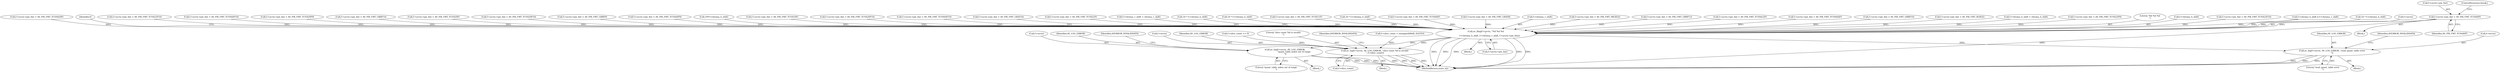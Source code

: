 digraph "0_FFmpeg_547d690d676064069d44703a1917e0dab7e33445@pointer" {
"1000401" [label="(Call,f->avctx->pix_fmt = AV_PIX_FMT_YUV440P)"];
"1000813" [label="(Call,av_dlog(f->avctx, \"%d %d %d\n\",\n            f->chroma_h_shift, f->chroma_v_shift, f->avctx->pix_fmt))"];
"1000848" [label="(Call,av_log(f->avctx, AV_LOG_ERROR, \"read_quant_table error\n\"))"];
"1000954" [label="(Call,av_log(f->avctx, AV_LOG_ERROR, \"slice count %d is invalid\n\", f->slice_count))"];
"1001214" [label="(Call,av_log(f->avctx, AV_LOG_ERROR,\n                           \"quant_table_index out of range\n\"))"];
"1000553" [label="(Call,f->avctx->pix_fmt = AV_PIX_FMT_YUV422P9)"];
"1000817" [label="(Literal,\"%d %d %d\n\")"];
"1000818" [label="(Call,f->chroma_h_shift)"];
"1000616" [label="(Call,f->avctx->pix_fmt = AV_PIX_FMT_YUV422P10)"];
"1000941" [label="(Call,f->slice_count > (unsigned)MAX_SLICES)"];
"1000702" [label="(Call,f->chroma_h_shift || f->chroma_v_shift)"];
"1001214" [label="(Call,av_log(f->avctx, AV_LOG_ERROR,\n                           \"quant_table_index out of range\n\"))"];
"1000647" [label="(Call,16 * f->chroma_h_shift)"];
"1000814" [label="(Call,f->avctx)"];
"1000401" [label="(Call,f->avctx->pix_fmt = AV_PIX_FMT_YUV440P)"];
"1000499" [label="(Call,f->avctx->pix_fmt = AV_PIX_FMT_YUVA420P)"];
"1000832" [label="(Identifier,f)"];
"1000666" [label="(Call,f->avctx->pix_fmt = AV_PIX_FMT_YUV422P16)"];
"1000390" [label="(Block,)"];
"1000402" [label="(Call,f->avctx->pix_fmt)"];
"1001219" [label="(Literal,\"quant_table_index out of range\n\")"];
"1001215" [label="(Call,f->avctx)"];
"1000657" [label="(Call,f->avctx->pix_fmt = AV_PIX_FMT_YUV444P16)"];
"1000853" [label="(Literal,\"read_quant_table error\n\")"];
"1000847" [label="(Block,)"];
"1001213" [label="(Block,)"];
"1001295" [label="(MethodReturn,static int)"];
"1000562" [label="(Call,f->avctx->pix_fmt = AV_PIX_FMT_YUV420P9)"];
"1000813" [label="(Call,av_dlog(f->avctx, \"%d %d %d\n\",\n            f->chroma_h_shift, f->chroma_v_shift, f->avctx->pix_fmt))"];
"1000775" [label="(Call,f->avctx->pix_fmt = AV_PIX_FMT_GBRP14)"];
"1000419" [label="(Call,f->avctx->pix_fmt = AV_PIX_FMT_YUV420P)"];
"1000625" [label="(Call,f->avctx->pix_fmt = AV_PIX_FMT_YUV420P10)"];
"1000727" [label="(Call,f->avctx->pix_fmt = AV_PIX_FMT_GBRP9)"];
"1000855" [label="(Identifier,AVERROR_INVALIDDATA)"];
"1000955" [label="(Call,f->avctx)"];
"1000544" [label="(Call,f->avctx->pix_fmt = AV_PIX_FMT_YUV444P9)"];
"1000471" [label="(Call,16*f->chroma_h_shift)"];
"1000408" [label="(ControlStructure,break;)"];
"1000437" [label="(Call,f->avctx->pix_fmt = AV_PIX_FMT_YUV410P)"];
"1000675" [label="(Call,f->avctx->pix_fmt = AV_PIX_FMT_YUV420P16)"];
"1000954" [label="(Call,av_log(f->avctx, AV_LOG_ERROR, \"slice count %d is invalid\n\", f->slice_count))"];
"1000607" [label="(Call,f->avctx->pix_fmt = AV_PIX_FMT_YUV444P10)"];
"1000958" [label="(Identifier,AV_LOG_ERROR)"];
"1000358" [label="(Call,f->avctx->pix_fmt = AV_PIX_FMT_GRAY16)"];
"1000410" [label="(Call,f->avctx->pix_fmt = AV_PIX_FMT_YUV422P)"];
"1000104" [label="(Block,)"];
"1000305" [label="(Call,f->chroma_v_shift = chroma_v_shift)"];
"1000849" [label="(Call,f->avctx)"];
"1000534" [label="(Call,16 * f->chroma_h_shift)"];
"1000382" [label="(Call,16 * f->chroma_h_shift)"];
"1000428" [label="(Call,f->avctx->pix_fmt = AV_PIX_FMT_YUV411P)"];
"1001218" [label="(Identifier,AV_LOG_ERROR)"];
"1000597" [label="(Call,16 * f->chroma_h_shift)"];
"1000392" [label="(Call,f->avctx->pix_fmt = AV_PIX_FMT_YUV444P)"];
"1000948" [label="(Call,f->slice_count <= 0)"];
"1000407" [label="(Identifier,AV_PIX_FMT_YUV440P)"];
"1000350" [label="(Call,f->avctx->pix_fmt = AV_PIX_FMT_GRAY8)"];
"1000821" [label="(Call,f->chroma_v_shift)"];
"1000852" [label="(Identifier,AV_LOG_ERROR)"];
"1000848" [label="(Call,av_log(f->avctx, AV_LOG_ERROR, \"read_quant_table error\n\"))"];
"1001221" [label="(Identifier,AVERROR_INVALIDDATA)"];
"1000795" [label="(Call,f->avctx->pix_fmt = AV_PIX_FMT_0RGB32)"];
"1000759" [label="(Call,f->avctx->pix_fmt = AV_PIX_FMT_GBRP12)"];
"1000490" [label="(Call,f->avctx->pix_fmt = AV_PIX_FMT_YUVA422P)"];
"1000481" [label="(Call,f->avctx->pix_fmt = AV_PIX_FMT_YUVA444P)"];
"1000959" [label="(Literal,\"slice count %d is invalid\n\")"];
"1000743" [label="(Call,f->avctx->pix_fmt = AV_PIX_FMT_GBRP10)"];
"1000964" [label="(Identifier,AVERROR_INVALIDDATA)"];
"1000787" [label="(Call,f->avctx->pix_fmt = AV_PIX_FMT_RGB32)"];
"1000953" [label="(Block,)"];
"1000960" [label="(Call,f->slice_count)"];
"1000300" [label="(Call,f->chroma_h_shift = chroma_h_shift)"];
"1000824" [label="(Call,f->avctx->pix_fmt)"];
"1000401" -> "1000390"  [label="AST: "];
"1000401" -> "1000407"  [label="CFG: "];
"1000402" -> "1000401"  [label="AST: "];
"1000407" -> "1000401"  [label="AST: "];
"1000408" -> "1000401"  [label="CFG: "];
"1000401" -> "1001295"  [label="DDG: "];
"1000401" -> "1000813"  [label="DDG: "];
"1000813" -> "1000104"  [label="AST: "];
"1000813" -> "1000824"  [label="CFG: "];
"1000814" -> "1000813"  [label="AST: "];
"1000817" -> "1000813"  [label="AST: "];
"1000818" -> "1000813"  [label="AST: "];
"1000821" -> "1000813"  [label="AST: "];
"1000824" -> "1000813"  [label="AST: "];
"1000832" -> "1000813"  [label="CFG: "];
"1000813" -> "1001295"  [label="DDG: "];
"1000813" -> "1001295"  [label="DDG: "];
"1000813" -> "1001295"  [label="DDG: "];
"1000813" -> "1001295"  [label="DDG: "];
"1000813" -> "1001295"  [label="DDG: "];
"1000597" -> "1000813"  [label="DDG: "];
"1000382" -> "1000813"  [label="DDG: "];
"1000534" -> "1000813"  [label="DDG: "];
"1000300" -> "1000813"  [label="DDG: "];
"1000647" -> "1000813"  [label="DDG: "];
"1000471" -> "1000813"  [label="DDG: "];
"1000702" -> "1000813"  [label="DDG: "];
"1000702" -> "1000813"  [label="DDG: "];
"1000305" -> "1000813"  [label="DDG: "];
"1000675" -> "1000813"  [label="DDG: "];
"1000350" -> "1000813"  [label="DDG: "];
"1000795" -> "1000813"  [label="DDG: "];
"1000657" -> "1000813"  [label="DDG: "];
"1000544" -> "1000813"  [label="DDG: "];
"1000727" -> "1000813"  [label="DDG: "];
"1000428" -> "1000813"  [label="DDG: "];
"1000787" -> "1000813"  [label="DDG: "];
"1000562" -> "1000813"  [label="DDG: "];
"1000625" -> "1000813"  [label="DDG: "];
"1000410" -> "1000813"  [label="DDG: "];
"1000616" -> "1000813"  [label="DDG: "];
"1000553" -> "1000813"  [label="DDG: "];
"1000775" -> "1000813"  [label="DDG: "];
"1000743" -> "1000813"  [label="DDG: "];
"1000759" -> "1000813"  [label="DDG: "];
"1000437" -> "1000813"  [label="DDG: "];
"1000607" -> "1000813"  [label="DDG: "];
"1000419" -> "1000813"  [label="DDG: "];
"1000392" -> "1000813"  [label="DDG: "];
"1000490" -> "1000813"  [label="DDG: "];
"1000499" -> "1000813"  [label="DDG: "];
"1000666" -> "1000813"  [label="DDG: "];
"1000481" -> "1000813"  [label="DDG: "];
"1000358" -> "1000813"  [label="DDG: "];
"1000813" -> "1000848"  [label="DDG: "];
"1000813" -> "1000954"  [label="DDG: "];
"1000813" -> "1001214"  [label="DDG: "];
"1000848" -> "1000847"  [label="AST: "];
"1000848" -> "1000853"  [label="CFG: "];
"1000849" -> "1000848"  [label="AST: "];
"1000852" -> "1000848"  [label="AST: "];
"1000853" -> "1000848"  [label="AST: "];
"1000855" -> "1000848"  [label="CFG: "];
"1000848" -> "1001295"  [label="DDG: "];
"1000848" -> "1001295"  [label="DDG: "];
"1000848" -> "1001295"  [label="DDG: "];
"1000954" -> "1000953"  [label="AST: "];
"1000954" -> "1000960"  [label="CFG: "];
"1000955" -> "1000954"  [label="AST: "];
"1000958" -> "1000954"  [label="AST: "];
"1000959" -> "1000954"  [label="AST: "];
"1000960" -> "1000954"  [label="AST: "];
"1000964" -> "1000954"  [label="CFG: "];
"1000954" -> "1001295"  [label="DDG: "];
"1000954" -> "1001295"  [label="DDG: "];
"1000954" -> "1001295"  [label="DDG: "];
"1000954" -> "1001295"  [label="DDG: "];
"1000941" -> "1000954"  [label="DDG: "];
"1000948" -> "1000954"  [label="DDG: "];
"1001214" -> "1001213"  [label="AST: "];
"1001214" -> "1001219"  [label="CFG: "];
"1001215" -> "1001214"  [label="AST: "];
"1001218" -> "1001214"  [label="AST: "];
"1001219" -> "1001214"  [label="AST: "];
"1001221" -> "1001214"  [label="CFG: "];
"1001214" -> "1001295"  [label="DDG: "];
"1001214" -> "1001295"  [label="DDG: "];
"1001214" -> "1001295"  [label="DDG: "];
}
